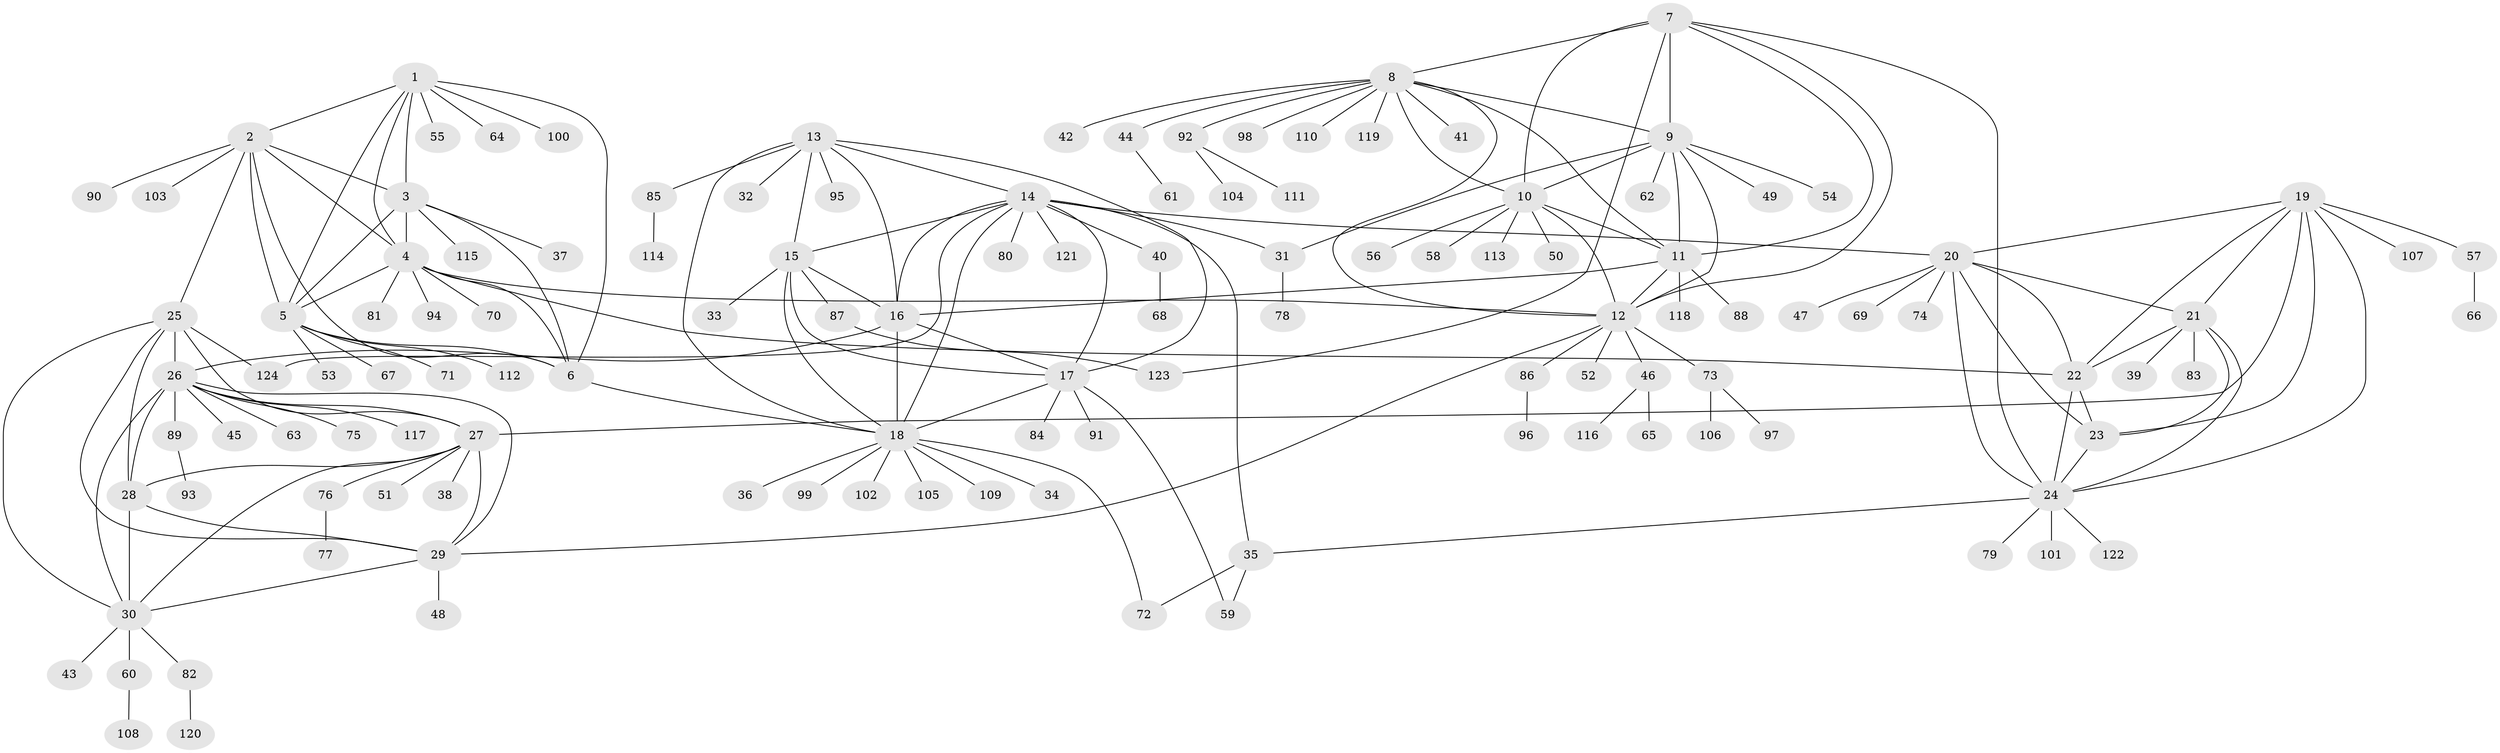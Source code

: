 // coarse degree distribution, {3: 0.08163265306122448, 9: 0.04081632653061224, 13: 0.02040816326530612, 6: 0.061224489795918366, 4: 0.061224489795918366, 5: 0.02040816326530612, 10: 0.02040816326530612, 2: 0.08163265306122448, 1: 0.6122448979591837}
// Generated by graph-tools (version 1.1) at 2025/19/03/04/25 18:19:34]
// undirected, 124 vertices, 185 edges
graph export_dot {
graph [start="1"]
  node [color=gray90,style=filled];
  1;
  2;
  3;
  4;
  5;
  6;
  7;
  8;
  9;
  10;
  11;
  12;
  13;
  14;
  15;
  16;
  17;
  18;
  19;
  20;
  21;
  22;
  23;
  24;
  25;
  26;
  27;
  28;
  29;
  30;
  31;
  32;
  33;
  34;
  35;
  36;
  37;
  38;
  39;
  40;
  41;
  42;
  43;
  44;
  45;
  46;
  47;
  48;
  49;
  50;
  51;
  52;
  53;
  54;
  55;
  56;
  57;
  58;
  59;
  60;
  61;
  62;
  63;
  64;
  65;
  66;
  67;
  68;
  69;
  70;
  71;
  72;
  73;
  74;
  75;
  76;
  77;
  78;
  79;
  80;
  81;
  82;
  83;
  84;
  85;
  86;
  87;
  88;
  89;
  90;
  91;
  92;
  93;
  94;
  95;
  96;
  97;
  98;
  99;
  100;
  101;
  102;
  103;
  104;
  105;
  106;
  107;
  108;
  109;
  110;
  111;
  112;
  113;
  114;
  115;
  116;
  117;
  118;
  119;
  120;
  121;
  122;
  123;
  124;
  1 -- 2;
  1 -- 3;
  1 -- 4;
  1 -- 5;
  1 -- 6;
  1 -- 55;
  1 -- 64;
  1 -- 100;
  2 -- 3;
  2 -- 4;
  2 -- 5;
  2 -- 6;
  2 -- 25;
  2 -- 90;
  2 -- 103;
  3 -- 4;
  3 -- 5;
  3 -- 6;
  3 -- 37;
  3 -- 115;
  4 -- 5;
  4 -- 6;
  4 -- 12;
  4 -- 22;
  4 -- 70;
  4 -- 81;
  4 -- 94;
  5 -- 6;
  5 -- 53;
  5 -- 67;
  5 -- 71;
  5 -- 112;
  6 -- 18;
  7 -- 8;
  7 -- 9;
  7 -- 10;
  7 -- 11;
  7 -- 12;
  7 -- 24;
  7 -- 123;
  8 -- 9;
  8 -- 10;
  8 -- 11;
  8 -- 12;
  8 -- 41;
  8 -- 42;
  8 -- 44;
  8 -- 92;
  8 -- 98;
  8 -- 110;
  8 -- 119;
  9 -- 10;
  9 -- 11;
  9 -- 12;
  9 -- 31;
  9 -- 49;
  9 -- 54;
  9 -- 62;
  10 -- 11;
  10 -- 12;
  10 -- 50;
  10 -- 56;
  10 -- 58;
  10 -- 113;
  11 -- 12;
  11 -- 16;
  11 -- 88;
  11 -- 118;
  12 -- 29;
  12 -- 46;
  12 -- 52;
  12 -- 73;
  12 -- 86;
  13 -- 14;
  13 -- 15;
  13 -- 16;
  13 -- 17;
  13 -- 18;
  13 -- 32;
  13 -- 85;
  13 -- 95;
  14 -- 15;
  14 -- 16;
  14 -- 17;
  14 -- 18;
  14 -- 20;
  14 -- 31;
  14 -- 35;
  14 -- 40;
  14 -- 80;
  14 -- 121;
  14 -- 124;
  15 -- 16;
  15 -- 17;
  15 -- 18;
  15 -- 33;
  15 -- 87;
  16 -- 17;
  16 -- 18;
  16 -- 26;
  17 -- 18;
  17 -- 59;
  17 -- 84;
  17 -- 91;
  18 -- 34;
  18 -- 36;
  18 -- 72;
  18 -- 99;
  18 -- 102;
  18 -- 105;
  18 -- 109;
  19 -- 20;
  19 -- 21;
  19 -- 22;
  19 -- 23;
  19 -- 24;
  19 -- 27;
  19 -- 57;
  19 -- 107;
  20 -- 21;
  20 -- 22;
  20 -- 23;
  20 -- 24;
  20 -- 47;
  20 -- 69;
  20 -- 74;
  21 -- 22;
  21 -- 23;
  21 -- 24;
  21 -- 39;
  21 -- 83;
  22 -- 23;
  22 -- 24;
  23 -- 24;
  24 -- 35;
  24 -- 79;
  24 -- 101;
  24 -- 122;
  25 -- 26;
  25 -- 27;
  25 -- 28;
  25 -- 29;
  25 -- 30;
  25 -- 124;
  26 -- 27;
  26 -- 28;
  26 -- 29;
  26 -- 30;
  26 -- 45;
  26 -- 63;
  26 -- 75;
  26 -- 89;
  26 -- 117;
  27 -- 28;
  27 -- 29;
  27 -- 30;
  27 -- 38;
  27 -- 51;
  27 -- 76;
  28 -- 29;
  28 -- 30;
  29 -- 30;
  29 -- 48;
  30 -- 43;
  30 -- 60;
  30 -- 82;
  31 -- 78;
  35 -- 59;
  35 -- 72;
  40 -- 68;
  44 -- 61;
  46 -- 65;
  46 -- 116;
  57 -- 66;
  60 -- 108;
  73 -- 97;
  73 -- 106;
  76 -- 77;
  82 -- 120;
  85 -- 114;
  86 -- 96;
  87 -- 123;
  89 -- 93;
  92 -- 104;
  92 -- 111;
}
